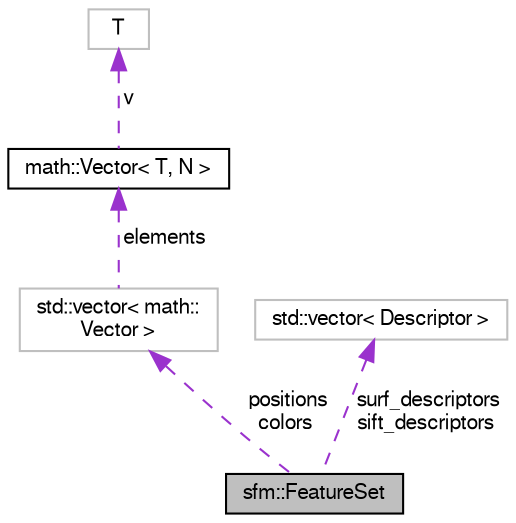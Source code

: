 digraph "sfm::FeatureSet"
{
  edge [fontname="FreeSans",fontsize="10",labelfontname="FreeSans",labelfontsize="10"];
  node [fontname="FreeSans",fontsize="10",shape=record];
  Node0 [label="sfm::FeatureSet",height=0.2,width=0.4,color="black", fillcolor="grey75", style="filled", fontcolor="black"];
  Node1 -> Node0 [dir="back",color="darkorchid3",fontsize="10",style="dashed",label=" positions\ncolors" ,fontname="FreeSans"];
  Node1 [label="std::vector\< math::\lVector \>",height=0.2,width=0.4,color="grey75", fillcolor="white", style="filled"];
  Node2 -> Node1 [dir="back",color="darkorchid3",fontsize="10",style="dashed",label=" elements" ,fontname="FreeSans"];
  Node2 [label="math::Vector\< T, N \>",height=0.2,width=0.4,color="black", fillcolor="white", style="filled",URL="$classmath_1_1_vector.html",tooltip="Vector class for arbitrary dimensions and types. "];
  Node3 -> Node2 [dir="back",color="darkorchid3",fontsize="10",style="dashed",label=" v" ,fontname="FreeSans"];
  Node3 [label="T",height=0.2,width=0.4,color="grey75", fillcolor="white", style="filled"];
  Node4 -> Node0 [dir="back",color="darkorchid3",fontsize="10",style="dashed",label=" surf_descriptors\nsift_descriptors" ,fontname="FreeSans"];
  Node4 [label="std::vector\< Descriptor \>",height=0.2,width=0.4,color="grey75", fillcolor="white", style="filled"];
}
